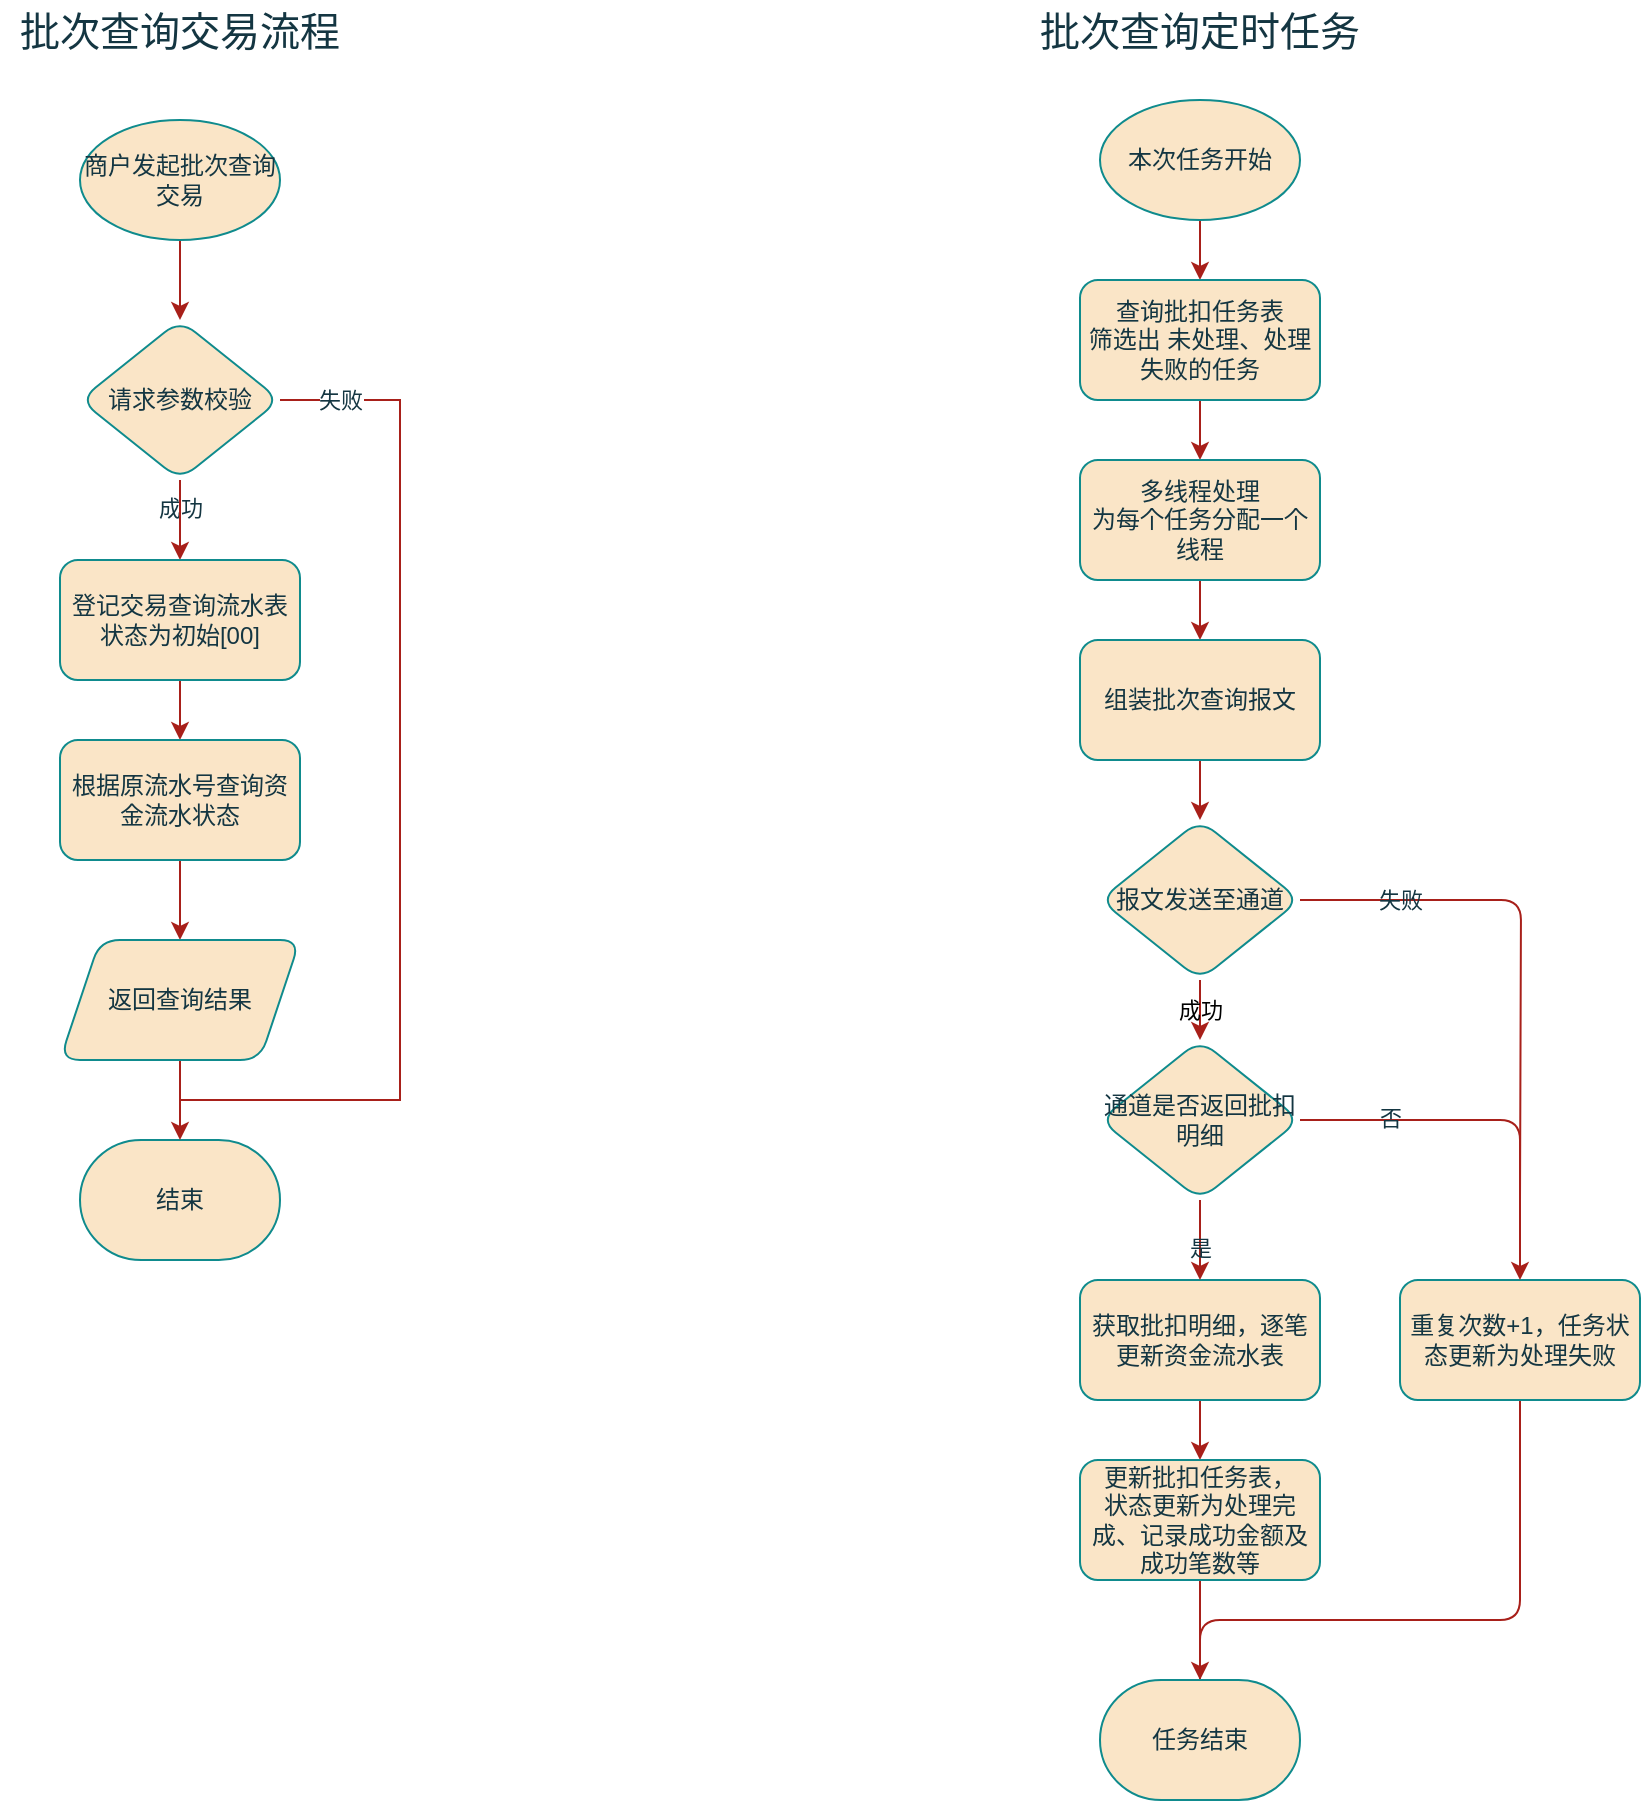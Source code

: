 <mxfile version="21.3.5" type="github">
  <diagram name="第 1 页" id="SNQtHYCIwjNwvBl_s8rR">
    <mxGraphModel dx="2006" dy="595" grid="1" gridSize="10" guides="1" tooltips="1" connect="1" arrows="1" fold="1" page="1" pageScale="1" pageWidth="980" pageHeight="1390" background="#ffffff" math="0" shadow="0">
      <root>
        <mxCell id="0" />
        <mxCell id="1" parent="0" />
        <mxCell id="BmoRcRNRuyIgXf3-Gvv6-1" value="" style="edgeStyle=orthogonalEdgeStyle;orthogonalLoop=1;jettySize=auto;html=1;labelBackgroundColor=none;labelBorderColor=none;fontColor=default;strokeColor=#A8201A;" parent="1" source="BmoRcRNRuyIgXf3-Gvv6-2" target="BmoRcRNRuyIgXf3-Gvv6-4" edge="1">
          <mxGeometry relative="1" as="geometry" />
        </mxCell>
        <mxCell id="BmoRcRNRuyIgXf3-Gvv6-2" value="商户发起批次查询交易" style="strokeWidth=1;html=1;shape=mxgraph.flowchart.start_1;whiteSpace=wrap;labelBackgroundColor=none;rounded=1;labelBorderColor=none;fillColor=#FAE5C7;strokeColor=#0F8B8D;fontColor=#143642;" parent="1" vertex="1">
          <mxGeometry x="-900" y="90" width="100" height="60" as="geometry" />
        </mxCell>
        <mxCell id="BmoRcRNRuyIgXf3-Gvv6-3" value="成功" style="edgeLabel;html=1;align=center;verticalAlign=middle;resizable=0;points=[];labelBackgroundColor=none;labelBorderColor=none;rounded=1;fontColor=#143642;" parent="1" vertex="1" connectable="0">
          <mxGeometry x="-850" y="283.684" as="geometry" />
        </mxCell>
        <mxCell id="uFycqHkmEpAXYmNUCSOf-1" value="" style="edgeStyle=orthogonalEdgeStyle;rounded=1;orthogonalLoop=1;jettySize=auto;html=1;labelBackgroundColor=none;labelBorderColor=none;fontColor=default;strokeColor=#A8201A;" edge="1" parent="1" source="BmoRcRNRuyIgXf3-Gvv6-4" target="BmoRcRNRuyIgXf3-Gvv6-7">
          <mxGeometry relative="1" as="geometry" />
        </mxCell>
        <mxCell id="uFycqHkmEpAXYmNUCSOf-44" value="" style="edgeStyle=orthogonalEdgeStyle;rounded=0;orthogonalLoop=1;jettySize=auto;html=1;strokeColor=#A8201A;fontColor=#143642;fillColor=#FAE5C7;endArrow=none;endFill=0;" edge="1" parent="1" source="BmoRcRNRuyIgXf3-Gvv6-4">
          <mxGeometry relative="1" as="geometry">
            <mxPoint x="-850" y="580" as="targetPoint" />
            <Array as="points">
              <mxPoint x="-740" y="230" />
              <mxPoint x="-740" y="580" />
            </Array>
          </mxGeometry>
        </mxCell>
        <mxCell id="uFycqHkmEpAXYmNUCSOf-45" value="失败" style="edgeLabel;html=1;align=center;verticalAlign=middle;resizable=0;points=[];fontColor=#143642;" vertex="1" connectable="0" parent="uFycqHkmEpAXYmNUCSOf-44">
          <mxGeometry x="-0.839" y="-4" relative="1" as="geometry">
            <mxPoint x="-12" y="-4" as="offset" />
          </mxGeometry>
        </mxCell>
        <mxCell id="BmoRcRNRuyIgXf3-Gvv6-4" value="请求参数校验" style="rhombus;whiteSpace=wrap;html=1;strokeWidth=1;labelBackgroundColor=none;rounded=1;labelBorderColor=none;fillColor=#FAE5C7;strokeColor=#0F8B8D;fontColor=#143642;" parent="1" vertex="1">
          <mxGeometry x="-900" y="190" width="100" height="80" as="geometry" />
        </mxCell>
        <mxCell id="BmoRcRNRuyIgXf3-Gvv6-5" value="结束" style="strokeWidth=1;html=1;shape=mxgraph.flowchart.terminator;whiteSpace=wrap;labelBackgroundColor=none;rounded=1;labelBorderColor=none;fillColor=#FAE5C7;strokeColor=#0F8B8D;fontColor=#143642;" parent="1" vertex="1">
          <mxGeometry x="-900" y="600" width="100" height="60" as="geometry" />
        </mxCell>
        <mxCell id="BmoRcRNRuyIgXf3-Gvv6-6" value="" style="edgeStyle=orthogonalEdgeStyle;orthogonalLoop=1;jettySize=auto;html=1;labelBackgroundColor=none;labelBorderColor=none;fontColor=default;strokeColor=#A8201A;" parent="1" source="BmoRcRNRuyIgXf3-Gvv6-7" target="BmoRcRNRuyIgXf3-Gvv6-9" edge="1">
          <mxGeometry relative="1" as="geometry" />
        </mxCell>
        <mxCell id="BmoRcRNRuyIgXf3-Gvv6-7" value="登记交易查询流水表&lt;br&gt;状态为初始[00]" style="whiteSpace=wrap;html=1;strokeWidth=1;labelBackgroundColor=none;rounded=1;labelBorderColor=none;fillColor=#FAE5C7;strokeColor=#0F8B8D;fontColor=#143642;" parent="1" vertex="1">
          <mxGeometry x="-910" y="310" width="120" height="60" as="geometry" />
        </mxCell>
        <mxCell id="BmoRcRNRuyIgXf3-Gvv6-8" value="" style="edgeStyle=orthogonalEdgeStyle;orthogonalLoop=1;jettySize=auto;html=1;labelBackgroundColor=none;labelBorderColor=none;fontColor=default;strokeColor=#A8201A;" parent="1" source="BmoRcRNRuyIgXf3-Gvv6-9" target="BmoRcRNRuyIgXf3-Gvv6-11" edge="1">
          <mxGeometry relative="1" as="geometry" />
        </mxCell>
        <mxCell id="BmoRcRNRuyIgXf3-Gvv6-9" value="根据原流水号查询资金流水状态" style="whiteSpace=wrap;html=1;strokeWidth=1;labelBackgroundColor=none;rounded=1;labelBorderColor=none;fillColor=#FAE5C7;strokeColor=#0F8B8D;fontColor=#143642;" parent="1" vertex="1">
          <mxGeometry x="-910" y="400" width="120" height="60" as="geometry" />
        </mxCell>
        <mxCell id="BmoRcRNRuyIgXf3-Gvv6-10" value="" style="edgeStyle=orthogonalEdgeStyle;orthogonalLoop=1;jettySize=auto;html=1;labelBackgroundColor=none;labelBorderColor=none;fontColor=default;strokeColor=#A8201A;" parent="1" source="BmoRcRNRuyIgXf3-Gvv6-11" target="BmoRcRNRuyIgXf3-Gvv6-5" edge="1">
          <mxGeometry relative="1" as="geometry" />
        </mxCell>
        <mxCell id="BmoRcRNRuyIgXf3-Gvv6-11" value="返回查询结果" style="shape=parallelogram;perimeter=parallelogramPerimeter;whiteSpace=wrap;html=1;fixedSize=1;strokeWidth=1;labelBackgroundColor=none;rounded=1;labelBorderColor=none;fillColor=#FAE5C7;strokeColor=#0F8B8D;fontColor=#143642;" parent="1" vertex="1">
          <mxGeometry x="-910" y="500" width="120" height="60" as="geometry" />
        </mxCell>
        <mxCell id="BmoRcRNRuyIgXf3-Gvv6-12" value="批次查询交易流程" style="text;html=1;strokeColor=none;fillColor=none;align=center;verticalAlign=middle;whiteSpace=wrap;rounded=1;fontSize=20;labelBackgroundColor=none;labelBorderColor=none;fontColor=#143642;" parent="1" vertex="1">
          <mxGeometry x="-940" y="30" width="180" height="30" as="geometry" />
        </mxCell>
        <mxCell id="uFycqHkmEpAXYmNUCSOf-2" value="批次查询定时任务" style="text;html=1;strokeColor=none;fillColor=none;align=center;verticalAlign=middle;whiteSpace=wrap;rounded=1;fontSize=20;labelBackgroundColor=none;labelBorderColor=none;fontColor=#143642;" vertex="1" parent="1">
          <mxGeometry x="-450" y="30" width="220" height="30" as="geometry" />
        </mxCell>
        <mxCell id="uFycqHkmEpAXYmNUCSOf-7" value="" style="edgeStyle=orthogonalEdgeStyle;rounded=1;orthogonalLoop=1;jettySize=auto;html=1;labelBackgroundColor=none;labelBorderColor=none;fontColor=default;strokeColor=#A8201A;" edge="1" parent="1" source="uFycqHkmEpAXYmNUCSOf-5" target="uFycqHkmEpAXYmNUCSOf-6">
          <mxGeometry relative="1" as="geometry" />
        </mxCell>
        <mxCell id="uFycqHkmEpAXYmNUCSOf-5" value="本次任务开始" style="strokeWidth=1;html=1;shape=mxgraph.flowchart.start_1;whiteSpace=wrap;labelBackgroundColor=none;rounded=1;labelBorderColor=none;fillColor=#FAE5C7;strokeColor=#0F8B8D;fontColor=#143642;" vertex="1" parent="1">
          <mxGeometry x="-390" y="80" width="100" height="60" as="geometry" />
        </mxCell>
        <mxCell id="uFycqHkmEpAXYmNUCSOf-9" value="" style="edgeStyle=orthogonalEdgeStyle;rounded=1;orthogonalLoop=1;jettySize=auto;html=1;labelBackgroundColor=none;labelBorderColor=none;fontColor=default;strokeColor=#A8201A;" edge="1" parent="1" source="uFycqHkmEpAXYmNUCSOf-6" target="uFycqHkmEpAXYmNUCSOf-8">
          <mxGeometry relative="1" as="geometry" />
        </mxCell>
        <mxCell id="uFycqHkmEpAXYmNUCSOf-6" value="查询批扣任务表&lt;br&gt;筛选出 未处理、处理失败的任务" style="whiteSpace=wrap;html=1;strokeWidth=1;labelBackgroundColor=none;rounded=1;labelBorderColor=none;fillColor=#FAE5C7;strokeColor=#0F8B8D;fontColor=#143642;" vertex="1" parent="1">
          <mxGeometry x="-400" y="170" width="120" height="60" as="geometry" />
        </mxCell>
        <mxCell id="uFycqHkmEpAXYmNUCSOf-11" value="" style="edgeStyle=orthogonalEdgeStyle;rounded=1;orthogonalLoop=1;jettySize=auto;html=1;labelBackgroundColor=none;labelBorderColor=none;fontColor=default;strokeColor=#A8201A;" edge="1" parent="1" source="uFycqHkmEpAXYmNUCSOf-8" target="uFycqHkmEpAXYmNUCSOf-10">
          <mxGeometry relative="1" as="geometry" />
        </mxCell>
        <mxCell id="uFycqHkmEpAXYmNUCSOf-8" value="多线程处理&lt;br&gt;为每个任务分配一个线程" style="whiteSpace=wrap;html=1;strokeWidth=1;labelBackgroundColor=none;rounded=1;labelBorderColor=none;fillColor=#FAE5C7;strokeColor=#0F8B8D;fontColor=#143642;" vertex="1" parent="1">
          <mxGeometry x="-400" y="260" width="120" height="60" as="geometry" />
        </mxCell>
        <mxCell id="uFycqHkmEpAXYmNUCSOf-17" value="" style="edgeStyle=orthogonalEdgeStyle;rounded=1;orthogonalLoop=1;jettySize=auto;html=1;labelBackgroundColor=none;labelBorderColor=none;fontColor=default;strokeColor=#A8201A;" edge="1" parent="1" source="uFycqHkmEpAXYmNUCSOf-10" target="uFycqHkmEpAXYmNUCSOf-14">
          <mxGeometry relative="1" as="geometry" />
        </mxCell>
        <mxCell id="uFycqHkmEpAXYmNUCSOf-10" value="组装批次查询报文" style="whiteSpace=wrap;html=1;strokeWidth=1;labelBackgroundColor=none;rounded=1;labelBorderColor=none;fillColor=#FAE5C7;strokeColor=#0F8B8D;fontColor=#143642;" vertex="1" parent="1">
          <mxGeometry x="-400" y="350" width="120" height="60" as="geometry" />
        </mxCell>
        <mxCell id="uFycqHkmEpAXYmNUCSOf-22" value="" style="edgeStyle=orthogonalEdgeStyle;rounded=1;orthogonalLoop=1;jettySize=auto;html=1;endArrow=none;endFill=0;labelBackgroundColor=none;labelBorderColor=none;fontColor=default;strokeColor=#A8201A;" edge="1" parent="1" source="uFycqHkmEpAXYmNUCSOf-14">
          <mxGeometry relative="1" as="geometry">
            <mxPoint x="-180" y="630" as="targetPoint" />
          </mxGeometry>
        </mxCell>
        <mxCell id="uFycqHkmEpAXYmNUCSOf-23" value="失败" style="edgeLabel;html=1;align=center;verticalAlign=middle;resizable=0;points=[];labelBackgroundColor=none;labelBorderColor=none;rounded=1;fontColor=#143642;" vertex="1" connectable="0" parent="uFycqHkmEpAXYmNUCSOf-22">
          <mxGeometry x="-0.356" y="2" relative="1" as="geometry">
            <mxPoint x="-34" y="2" as="offset" />
          </mxGeometry>
        </mxCell>
        <mxCell id="uFycqHkmEpAXYmNUCSOf-26" value="成功" style="edgeStyle=orthogonalEdgeStyle;rounded=1;orthogonalLoop=1;jettySize=auto;html=1;labelBackgroundColor=none;labelBorderColor=none;fontColor=default;strokeColor=#A8201A;" edge="1" parent="1" source="uFycqHkmEpAXYmNUCSOf-14" target="uFycqHkmEpAXYmNUCSOf-25">
          <mxGeometry relative="1" as="geometry" />
        </mxCell>
        <mxCell id="uFycqHkmEpAXYmNUCSOf-14" value="报文发送至通道" style="rhombus;whiteSpace=wrap;html=1;strokeWidth=1;labelBackgroundColor=none;rounded=1;labelBorderColor=none;fillColor=#FAE5C7;strokeColor=#0F8B8D;fontColor=#143642;" vertex="1" parent="1">
          <mxGeometry x="-390" y="440" width="100" height="80" as="geometry" />
        </mxCell>
        <mxCell id="uFycqHkmEpAXYmNUCSOf-36" value="" style="edgeStyle=orthogonalEdgeStyle;rounded=1;orthogonalLoop=1;jettySize=auto;html=1;labelBackgroundColor=none;labelBorderColor=none;fontColor=default;strokeColor=#A8201A;" edge="1" parent="1" source="uFycqHkmEpAXYmNUCSOf-18" target="uFycqHkmEpAXYmNUCSOf-35">
          <mxGeometry relative="1" as="geometry" />
        </mxCell>
        <mxCell id="uFycqHkmEpAXYmNUCSOf-18" value="获取批扣明细，逐笔更新资金流水表" style="whiteSpace=wrap;html=1;strokeWidth=1;labelBackgroundColor=none;rounded=1;labelBorderColor=none;fillColor=#FAE5C7;strokeColor=#0F8B8D;fontColor=#143642;" vertex="1" parent="1">
          <mxGeometry x="-400" y="670" width="120" height="60" as="geometry" />
        </mxCell>
        <mxCell id="uFycqHkmEpAXYmNUCSOf-40" value="" style="edgeStyle=orthogonalEdgeStyle;rounded=1;orthogonalLoop=1;jettySize=auto;html=1;endArrow=none;endFill=0;labelBackgroundColor=none;labelBorderColor=none;fontColor=default;strokeColor=#A8201A;" edge="1" parent="1" source="uFycqHkmEpAXYmNUCSOf-24">
          <mxGeometry relative="1" as="geometry">
            <mxPoint x="-340" y="910" as="targetPoint" />
            <Array as="points">
              <mxPoint x="-180" y="840" />
              <mxPoint x="-340" y="840" />
            </Array>
          </mxGeometry>
        </mxCell>
        <mxCell id="uFycqHkmEpAXYmNUCSOf-24" value="重复次数+1，任务状态更新为处理失败" style="whiteSpace=wrap;html=1;strokeWidth=1;labelBackgroundColor=none;rounded=1;labelBorderColor=none;fillColor=#FAE5C7;strokeColor=#0F8B8D;fontColor=#143642;" vertex="1" parent="1">
          <mxGeometry x="-240" y="670" width="120" height="60" as="geometry" />
        </mxCell>
        <mxCell id="uFycqHkmEpAXYmNUCSOf-27" value="" style="edgeStyle=orthogonalEdgeStyle;rounded=1;orthogonalLoop=1;jettySize=auto;html=1;labelBackgroundColor=none;labelBorderColor=none;fontColor=default;strokeColor=#A8201A;" edge="1" parent="1" source="uFycqHkmEpAXYmNUCSOf-25" target="uFycqHkmEpAXYmNUCSOf-18">
          <mxGeometry relative="1" as="geometry" />
        </mxCell>
        <mxCell id="uFycqHkmEpAXYmNUCSOf-28" value="是" style="edgeLabel;html=1;align=center;verticalAlign=middle;resizable=0;points=[];labelBackgroundColor=none;labelBorderColor=none;rounded=1;fontColor=#143642;" vertex="1" connectable="0" parent="uFycqHkmEpAXYmNUCSOf-27">
          <mxGeometry x="-0.438" y="1" relative="1" as="geometry">
            <mxPoint x="-1" y="13" as="offset" />
          </mxGeometry>
        </mxCell>
        <mxCell id="uFycqHkmEpAXYmNUCSOf-33" value="" style="edgeStyle=orthogonalEdgeStyle;rounded=1;orthogonalLoop=1;jettySize=auto;html=1;entryX=0.5;entryY=0;entryDx=0;entryDy=0;labelBackgroundColor=none;labelBorderColor=none;fontColor=default;strokeColor=#A8201A;" edge="1" parent="1" source="uFycqHkmEpAXYmNUCSOf-25" target="uFycqHkmEpAXYmNUCSOf-24">
          <mxGeometry relative="1" as="geometry">
            <mxPoint x="-210" y="620" as="targetPoint" />
          </mxGeometry>
        </mxCell>
        <mxCell id="uFycqHkmEpAXYmNUCSOf-34" value="否" style="edgeLabel;html=1;align=center;verticalAlign=middle;resizable=0;points=[];labelBackgroundColor=none;labelBorderColor=none;rounded=1;fontColor=#143642;" vertex="1" connectable="0" parent="uFycqHkmEpAXYmNUCSOf-33">
          <mxGeometry x="-0.524" y="2" relative="1" as="geometry">
            <mxPoint y="1" as="offset" />
          </mxGeometry>
        </mxCell>
        <mxCell id="uFycqHkmEpAXYmNUCSOf-25" value="通道是否返回批扣明细" style="rhombus;whiteSpace=wrap;html=1;strokeWidth=1;labelBackgroundColor=none;rounded=1;labelBorderColor=none;fillColor=#FAE5C7;strokeColor=#0F8B8D;fontColor=#143642;" vertex="1" parent="1">
          <mxGeometry x="-390" y="550" width="100" height="80" as="geometry" />
        </mxCell>
        <mxCell id="uFycqHkmEpAXYmNUCSOf-38" value="" style="edgeStyle=orthogonalEdgeStyle;rounded=1;orthogonalLoop=1;jettySize=auto;html=1;labelBackgroundColor=none;labelBorderColor=none;fontColor=default;strokeColor=#A8201A;" edge="1" parent="1" source="uFycqHkmEpAXYmNUCSOf-35" target="uFycqHkmEpAXYmNUCSOf-37">
          <mxGeometry relative="1" as="geometry" />
        </mxCell>
        <mxCell id="uFycqHkmEpAXYmNUCSOf-35" value="更新批扣任务表，&lt;br&gt;状态更新为处理完成、记录成功金额及成功笔数等" style="whiteSpace=wrap;html=1;strokeWidth=1;labelBackgroundColor=none;rounded=1;labelBorderColor=none;fillColor=#FAE5C7;strokeColor=#0F8B8D;fontColor=#143642;" vertex="1" parent="1">
          <mxGeometry x="-400" y="760" width="120" height="60" as="geometry" />
        </mxCell>
        <mxCell id="uFycqHkmEpAXYmNUCSOf-37" value="任务结束" style="strokeWidth=1;html=1;shape=mxgraph.flowchart.terminator;whiteSpace=wrap;labelBackgroundColor=none;labelBorderColor=none;rounded=1;fillColor=#FAE5C7;strokeColor=#0F8B8D;fontColor=#143642;" vertex="1" parent="1">
          <mxGeometry x="-390" y="870" width="100" height="60" as="geometry" />
        </mxCell>
      </root>
    </mxGraphModel>
  </diagram>
</mxfile>
